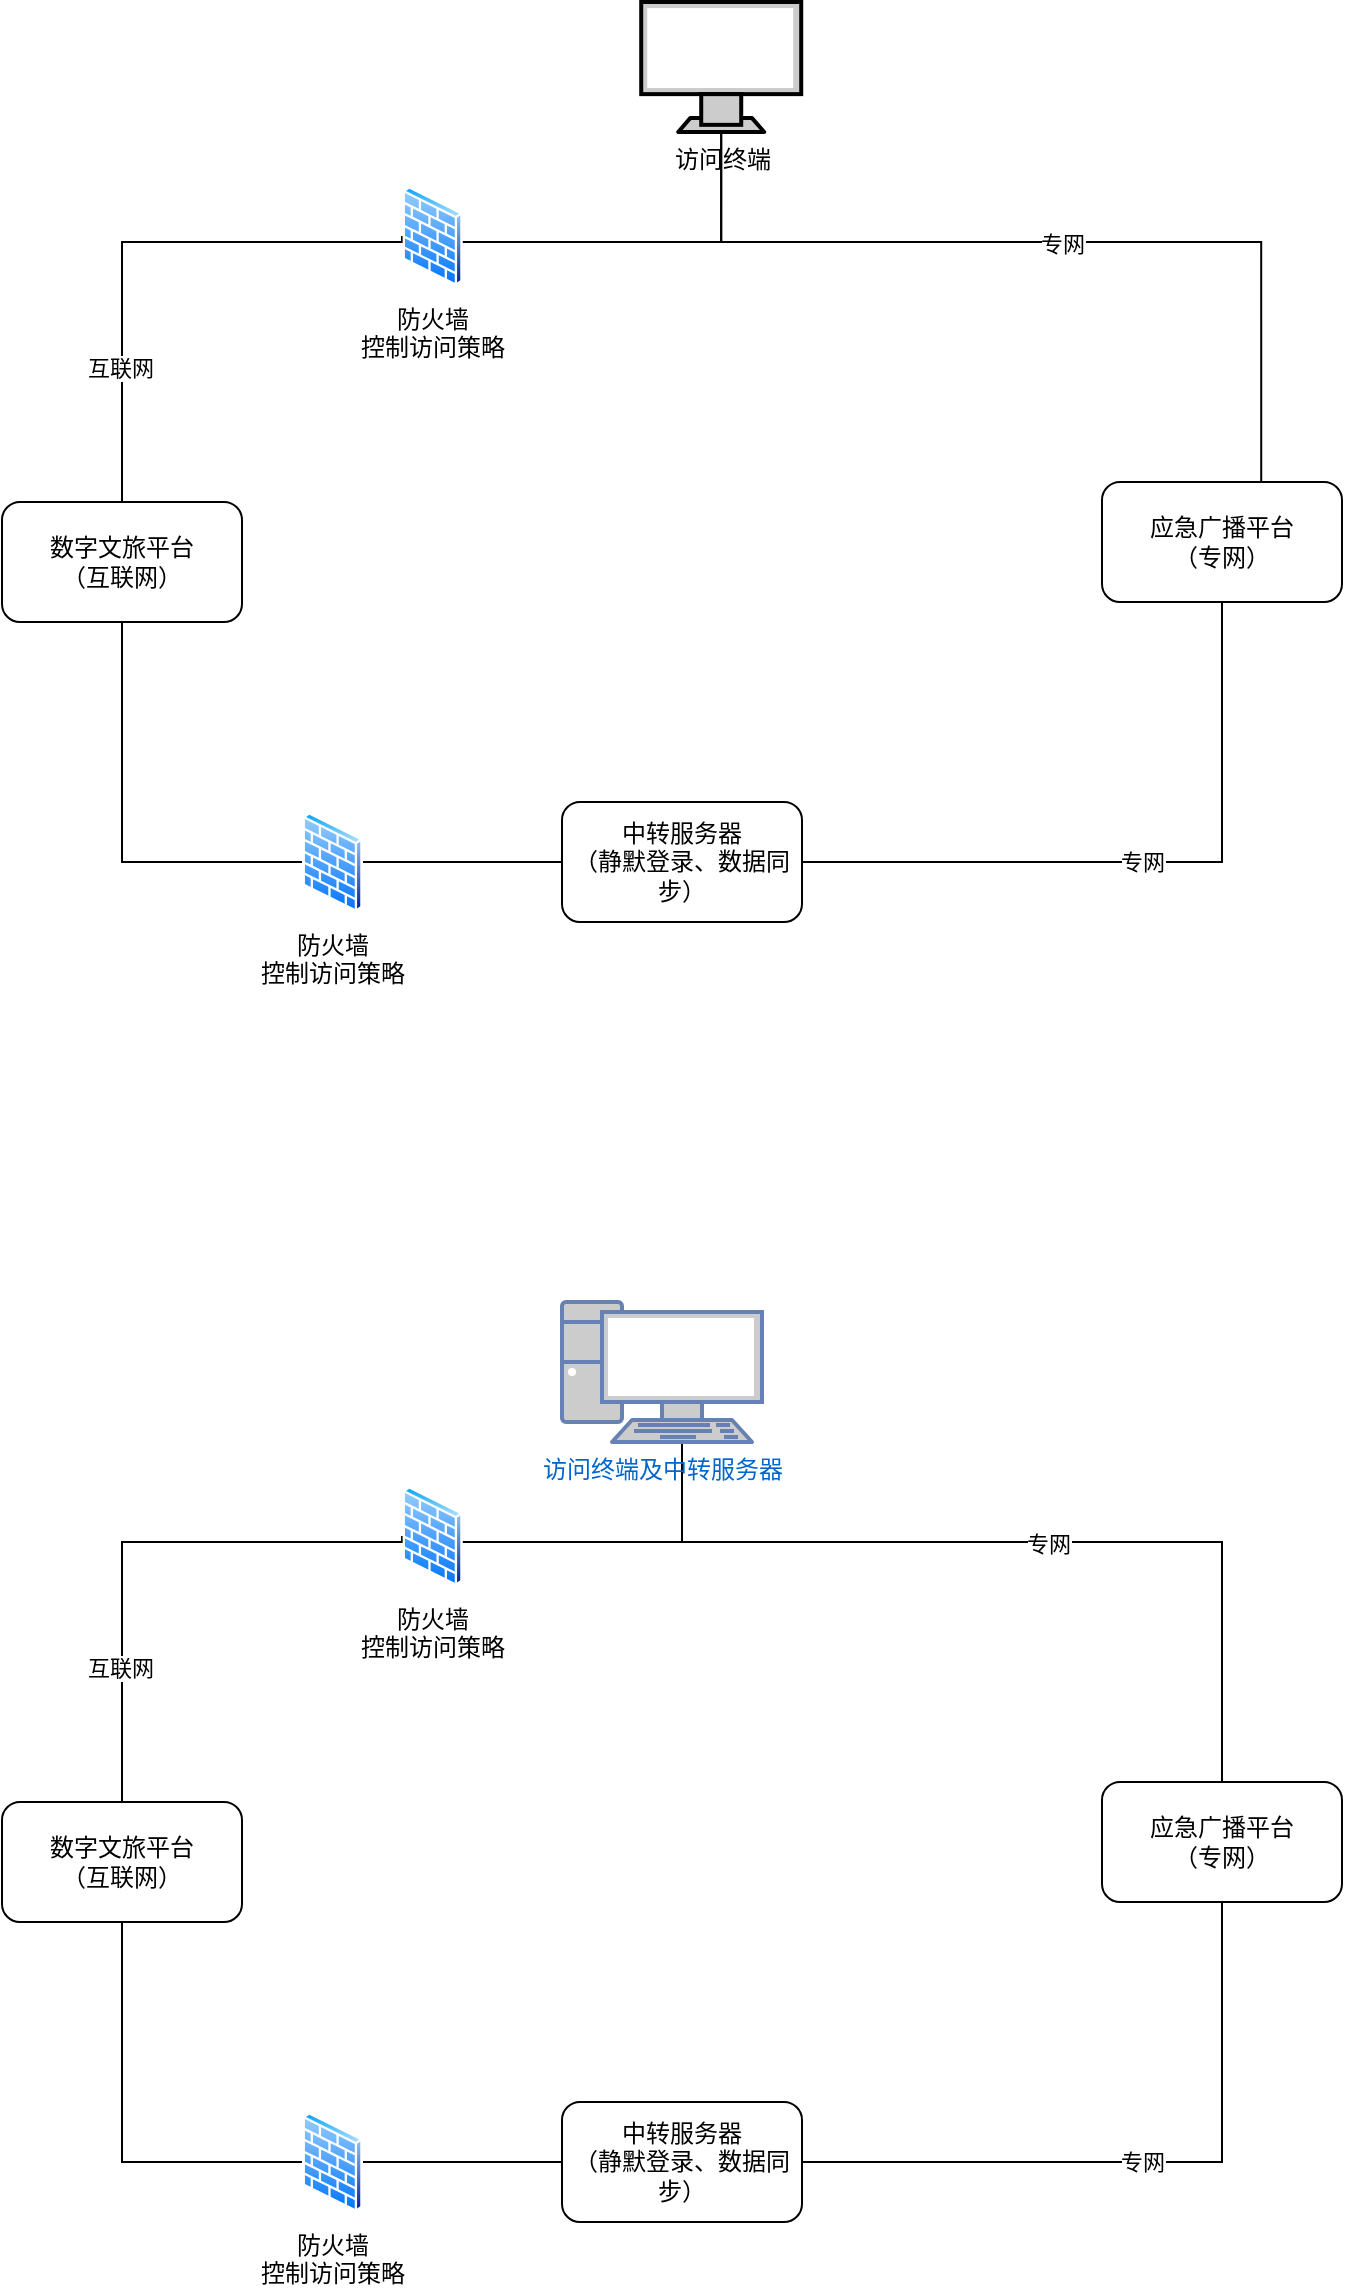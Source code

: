 <mxfile version="24.7.6">
  <diagram name="第 1 页" id="O3yKie8wYm_dcf342z6G">
    <mxGraphModel dx="2247" dy="758" grid="1" gridSize="10" guides="1" tooltips="1" connect="1" arrows="1" fold="1" page="1" pageScale="1" pageWidth="827" pageHeight="1169" math="0" shadow="0">
      <root>
        <mxCell id="0" />
        <mxCell id="1" parent="0" />
        <mxCell id="PICD6bbU7p97rax8BCYg-21" style="edgeStyle=orthogonalEdgeStyle;rounded=0;orthogonalLoop=1;jettySize=auto;html=1;entryX=0;entryY=0.5;entryDx=0;entryDy=0;endArrow=none;endFill=0;" edge="1" parent="1" source="PICD6bbU7p97rax8BCYg-1" target="PICD6bbU7p97rax8BCYg-18">
          <mxGeometry relative="1" as="geometry">
            <Array as="points">
              <mxPoint y="530" />
            </Array>
          </mxGeometry>
        </mxCell>
        <mxCell id="PICD6bbU7p97rax8BCYg-1" value="数字文旅平台&lt;br&gt;（互联网）" style="rounded=1;whiteSpace=wrap;html=1;" vertex="1" parent="1">
          <mxGeometry x="-60" y="350" width="120" height="60" as="geometry" />
        </mxCell>
        <mxCell id="PICD6bbU7p97rax8BCYg-13" value="专网" style="edgeStyle=orthogonalEdgeStyle;rounded=0;orthogonalLoop=1;jettySize=auto;html=1;entryX=1;entryY=0.5;entryDx=0;entryDy=0;endArrow=none;endFill=0;" edge="1" parent="1" source="PICD6bbU7p97rax8BCYg-2" target="PICD6bbU7p97rax8BCYg-11">
          <mxGeometry relative="1" as="geometry">
            <Array as="points">
              <mxPoint x="550" y="530" />
            </Array>
          </mxGeometry>
        </mxCell>
        <mxCell id="PICD6bbU7p97rax8BCYg-2" value="应急广播平台&lt;div&gt;（专网）&lt;/div&gt;" style="rounded=1;whiteSpace=wrap;html=1;" vertex="1" parent="1">
          <mxGeometry x="490" y="340" width="120" height="60" as="geometry" />
        </mxCell>
        <mxCell id="PICD6bbU7p97rax8BCYg-8" style="edgeStyle=orthogonalEdgeStyle;rounded=0;orthogonalLoop=1;jettySize=auto;html=1;entryX=0.5;entryY=0;entryDx=0;entryDy=0;exitX=0.77;exitY=1;exitDx=0;exitDy=0;exitPerimeter=0;endArrow=none;endFill=0;" edge="1" parent="1" source="PICD6bbU7p97rax8BCYg-4">
          <mxGeometry relative="1" as="geometry">
            <mxPoint x="569.61" y="340" as="targetPoint" />
            <Array as="points">
              <mxPoint x="299.61" y="165" />
              <mxPoint x="299.61" y="220" />
              <mxPoint x="569.61" y="220" />
            </Array>
          </mxGeometry>
        </mxCell>
        <mxCell id="PICD6bbU7p97rax8BCYg-10" value="专网" style="edgeLabel;html=1;align=center;verticalAlign=middle;resizable=0;points=[];" vertex="1" connectable="0" parent="PICD6bbU7p97rax8BCYg-8">
          <mxGeometry x="0.058" relative="1" as="geometry">
            <mxPoint y="1" as="offset" />
          </mxGeometry>
        </mxCell>
        <mxCell id="PICD6bbU7p97rax8BCYg-4" value="访问终端" style="fontColor=#000000;verticalAlign=top;verticalLabelPosition=bottom;labelPosition=center;align=center;html=1;outlineConnect=0;fillColor=#CCCCCC;strokeColor=#000000;gradientColor=none;gradientDirection=north;strokeWidth=2;shape=mxgraph.networks.monitor;" vertex="1" parent="1">
          <mxGeometry x="259.61" y="100" width="80" height="65" as="geometry" />
        </mxCell>
        <mxCell id="PICD6bbU7p97rax8BCYg-7" style="edgeStyle=orthogonalEdgeStyle;rounded=0;orthogonalLoop=1;jettySize=auto;html=1;entryX=0.5;entryY=0;entryDx=0;entryDy=0;exitX=0;exitY=0.5;exitDx=0;exitDy=0;endArrow=none;endFill=0;" edge="1" parent="1" source="PICD6bbU7p97rax8BCYg-16" target="PICD6bbU7p97rax8BCYg-1">
          <mxGeometry relative="1" as="geometry">
            <Array as="points">
              <mxPoint x="140" y="220" />
              <mxPoint y="220" />
            </Array>
          </mxGeometry>
        </mxCell>
        <mxCell id="PICD6bbU7p97rax8BCYg-9" value="互联网" style="edgeLabel;html=1;align=center;verticalAlign=middle;resizable=0;points=[];" vertex="1" connectable="0" parent="PICD6bbU7p97rax8BCYg-7">
          <mxGeometry x="0.092" y="-1" relative="1" as="geometry">
            <mxPoint y="57" as="offset" />
          </mxGeometry>
        </mxCell>
        <mxCell id="PICD6bbU7p97rax8BCYg-11" value="中转服务器&lt;div&gt;（静默登录、数据同步）&lt;/div&gt;" style="rounded=1;whiteSpace=wrap;html=1;" vertex="1" parent="1">
          <mxGeometry x="220" y="500" width="120" height="60" as="geometry" />
        </mxCell>
        <mxCell id="PICD6bbU7p97rax8BCYg-16" value="防火墙&lt;div&gt;控制访问策略&lt;/div&gt;" style="image;aspect=fixed;perimeter=ellipsePerimeter;html=1;align=center;shadow=0;dashed=0;spacingTop=3;image=img/lib/active_directory/firewall.svg;" vertex="1" parent="1">
          <mxGeometry x="140" y="192" width="30.5" height="50" as="geometry" />
        </mxCell>
        <mxCell id="PICD6bbU7p97rax8BCYg-17" style="edgeStyle=orthogonalEdgeStyle;rounded=0;orthogonalLoop=1;jettySize=auto;html=1;entryX=0.5;entryY=1;entryDx=0;entryDy=0;entryPerimeter=0;endArrow=none;endFill=0;" edge="1" parent="1" source="PICD6bbU7p97rax8BCYg-16" target="PICD6bbU7p97rax8BCYg-4">
          <mxGeometry relative="1" as="geometry">
            <mxPoint x="190.0" y="220" as="sourcePoint" />
            <Array as="points">
              <mxPoint x="300" y="220" />
            </Array>
          </mxGeometry>
        </mxCell>
        <mxCell id="PICD6bbU7p97rax8BCYg-22" style="edgeStyle=orthogonalEdgeStyle;rounded=0;orthogonalLoop=1;jettySize=auto;html=1;endArrow=none;endFill=0;" edge="1" parent="1" source="PICD6bbU7p97rax8BCYg-18" target="PICD6bbU7p97rax8BCYg-11">
          <mxGeometry relative="1" as="geometry" />
        </mxCell>
        <mxCell id="PICD6bbU7p97rax8BCYg-18" value="防火墙&lt;div&gt;控制访问策略&lt;/div&gt;" style="image;aspect=fixed;perimeter=ellipsePerimeter;html=1;align=center;shadow=0;dashed=0;spacingTop=3;image=img/lib/active_directory/firewall.svg;" vertex="1" parent="1">
          <mxGeometry x="90" y="505" width="30.5" height="50" as="geometry" />
        </mxCell>
        <mxCell id="PICD6bbU7p97rax8BCYg-24" style="edgeStyle=orthogonalEdgeStyle;rounded=0;orthogonalLoop=1;jettySize=auto;html=1;entryX=0;entryY=0.5;entryDx=0;entryDy=0;endArrow=none;endFill=0;" edge="1" parent="1" source="PICD6bbU7p97rax8BCYg-25" target="PICD6bbU7p97rax8BCYg-37">
          <mxGeometry relative="1" as="geometry">
            <Array as="points">
              <mxPoint y="1180" />
            </Array>
          </mxGeometry>
        </mxCell>
        <mxCell id="PICD6bbU7p97rax8BCYg-25" value="数字文旅平台&lt;br&gt;（互联网）" style="rounded=1;whiteSpace=wrap;html=1;" vertex="1" parent="1">
          <mxGeometry x="-60" y="1000" width="120" height="60" as="geometry" />
        </mxCell>
        <mxCell id="PICD6bbU7p97rax8BCYg-26" value="专网" style="edgeStyle=orthogonalEdgeStyle;rounded=0;orthogonalLoop=1;jettySize=auto;html=1;entryX=1;entryY=0.5;entryDx=0;entryDy=0;endArrow=none;endFill=0;" edge="1" parent="1" source="PICD6bbU7p97rax8BCYg-27" target="PICD6bbU7p97rax8BCYg-33">
          <mxGeometry relative="1" as="geometry">
            <Array as="points">
              <mxPoint x="550" y="1180" />
            </Array>
          </mxGeometry>
        </mxCell>
        <mxCell id="PICD6bbU7p97rax8BCYg-27" value="应急广播平台&lt;div&gt;（专网）&lt;/div&gt;" style="rounded=1;whiteSpace=wrap;html=1;" vertex="1" parent="1">
          <mxGeometry x="490" y="990" width="120" height="60" as="geometry" />
        </mxCell>
        <mxCell id="PICD6bbU7p97rax8BCYg-28" style="edgeStyle=orthogonalEdgeStyle;rounded=0;orthogonalLoop=1;jettySize=auto;html=1;entryX=0.5;entryY=0;entryDx=0;entryDy=0;endArrow=none;endFill=0;" edge="1" parent="1" source="PICD6bbU7p97rax8BCYg-38" target="PICD6bbU7p97rax8BCYg-27">
          <mxGeometry relative="1" as="geometry">
            <Array as="points">
              <mxPoint x="280" y="870" />
              <mxPoint x="550" y="870" />
            </Array>
            <mxPoint x="301.6" y="815" as="sourcePoint" />
          </mxGeometry>
        </mxCell>
        <mxCell id="PICD6bbU7p97rax8BCYg-29" value="专网" style="edgeLabel;html=1;align=center;verticalAlign=middle;resizable=0;points=[];" vertex="1" connectable="0" parent="PICD6bbU7p97rax8BCYg-28">
          <mxGeometry x="0.058" relative="1" as="geometry">
            <mxPoint y="1" as="offset" />
          </mxGeometry>
        </mxCell>
        <mxCell id="PICD6bbU7p97rax8BCYg-31" style="edgeStyle=orthogonalEdgeStyle;rounded=0;orthogonalLoop=1;jettySize=auto;html=1;entryX=0.5;entryY=0;entryDx=0;entryDy=0;exitX=0;exitY=0.5;exitDx=0;exitDy=0;endArrow=none;endFill=0;" edge="1" parent="1" source="PICD6bbU7p97rax8BCYg-34" target="PICD6bbU7p97rax8BCYg-25">
          <mxGeometry relative="1" as="geometry">
            <Array as="points">
              <mxPoint x="140" y="870" />
              <mxPoint y="870" />
            </Array>
          </mxGeometry>
        </mxCell>
        <mxCell id="PICD6bbU7p97rax8BCYg-32" value="互联网" style="edgeLabel;html=1;align=center;verticalAlign=middle;resizable=0;points=[];" vertex="1" connectable="0" parent="PICD6bbU7p97rax8BCYg-31">
          <mxGeometry x="0.092" y="-1" relative="1" as="geometry">
            <mxPoint y="57" as="offset" />
          </mxGeometry>
        </mxCell>
        <mxCell id="PICD6bbU7p97rax8BCYg-33" value="中转服务器&lt;div&gt;（静默登录、数据同步）&lt;/div&gt;" style="rounded=1;whiteSpace=wrap;html=1;" vertex="1" parent="1">
          <mxGeometry x="220" y="1150" width="120" height="60" as="geometry" />
        </mxCell>
        <mxCell id="PICD6bbU7p97rax8BCYg-34" value="防火墙&lt;div&gt;控制访问策略&lt;/div&gt;" style="image;aspect=fixed;perimeter=ellipsePerimeter;html=1;align=center;shadow=0;dashed=0;spacingTop=3;image=img/lib/active_directory/firewall.svg;" vertex="1" parent="1">
          <mxGeometry x="140" y="842" width="30.5" height="50" as="geometry" />
        </mxCell>
        <mxCell id="PICD6bbU7p97rax8BCYg-35" style="edgeStyle=orthogonalEdgeStyle;rounded=0;orthogonalLoop=1;jettySize=auto;html=1;endArrow=none;endFill=0;" edge="1" parent="1" source="PICD6bbU7p97rax8BCYg-34" target="PICD6bbU7p97rax8BCYg-38">
          <mxGeometry relative="1" as="geometry">
            <Array as="points">
              <mxPoint x="280" y="870" />
            </Array>
            <mxPoint x="280" y="815" as="targetPoint" />
          </mxGeometry>
        </mxCell>
        <mxCell id="PICD6bbU7p97rax8BCYg-36" style="edgeStyle=orthogonalEdgeStyle;rounded=0;orthogonalLoop=1;jettySize=auto;html=1;endArrow=none;endFill=0;" edge="1" parent="1" source="PICD6bbU7p97rax8BCYg-37" target="PICD6bbU7p97rax8BCYg-33">
          <mxGeometry relative="1" as="geometry" />
        </mxCell>
        <mxCell id="PICD6bbU7p97rax8BCYg-37" value="防火墙&lt;div&gt;控制访问策略&lt;/div&gt;" style="image;aspect=fixed;perimeter=ellipsePerimeter;html=1;align=center;shadow=0;dashed=0;spacingTop=3;image=img/lib/active_directory/firewall.svg;" vertex="1" parent="1">
          <mxGeometry x="90" y="1155" width="30.5" height="50" as="geometry" />
        </mxCell>
        <mxCell id="PICD6bbU7p97rax8BCYg-38" value="访问终端及中转服务器" style="fontColor=#0066CC;verticalAlign=top;verticalLabelPosition=bottom;labelPosition=center;align=center;html=1;outlineConnect=0;fillColor=#CCCCCC;strokeColor=#6881B3;gradientColor=none;gradientDirection=north;strokeWidth=2;shape=mxgraph.networks.pc;" vertex="1" parent="1">
          <mxGeometry x="220" y="750" width="100" height="70" as="geometry" />
        </mxCell>
      </root>
    </mxGraphModel>
  </diagram>
</mxfile>
